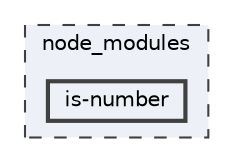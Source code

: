 digraph "node_modules/is-number"
{
 // LATEX_PDF_SIZE
  bgcolor="transparent";
  edge [fontname=Helvetica,fontsize=10,labelfontname=Helvetica,labelfontsize=10];
  node [fontname=Helvetica,fontsize=10,shape=box,height=0.2,width=0.4];
  compound=true
  subgraph clusterdir_acd06b18086a0dd2ae699b1e0b775be8 {
    graph [ bgcolor="#edf0f7", pencolor="grey25", label="node_modules", fontname=Helvetica,fontsize=10 style="filled,dashed", URL="dir_acd06b18086a0dd2ae699b1e0b775be8.html",tooltip=""]
  dir_697f327462917f89d1814846a0ad4319 [label="is-number", fillcolor="#edf0f7", color="grey25", style="filled,bold", URL="dir_697f327462917f89d1814846a0ad4319.html",tooltip=""];
  }
}
